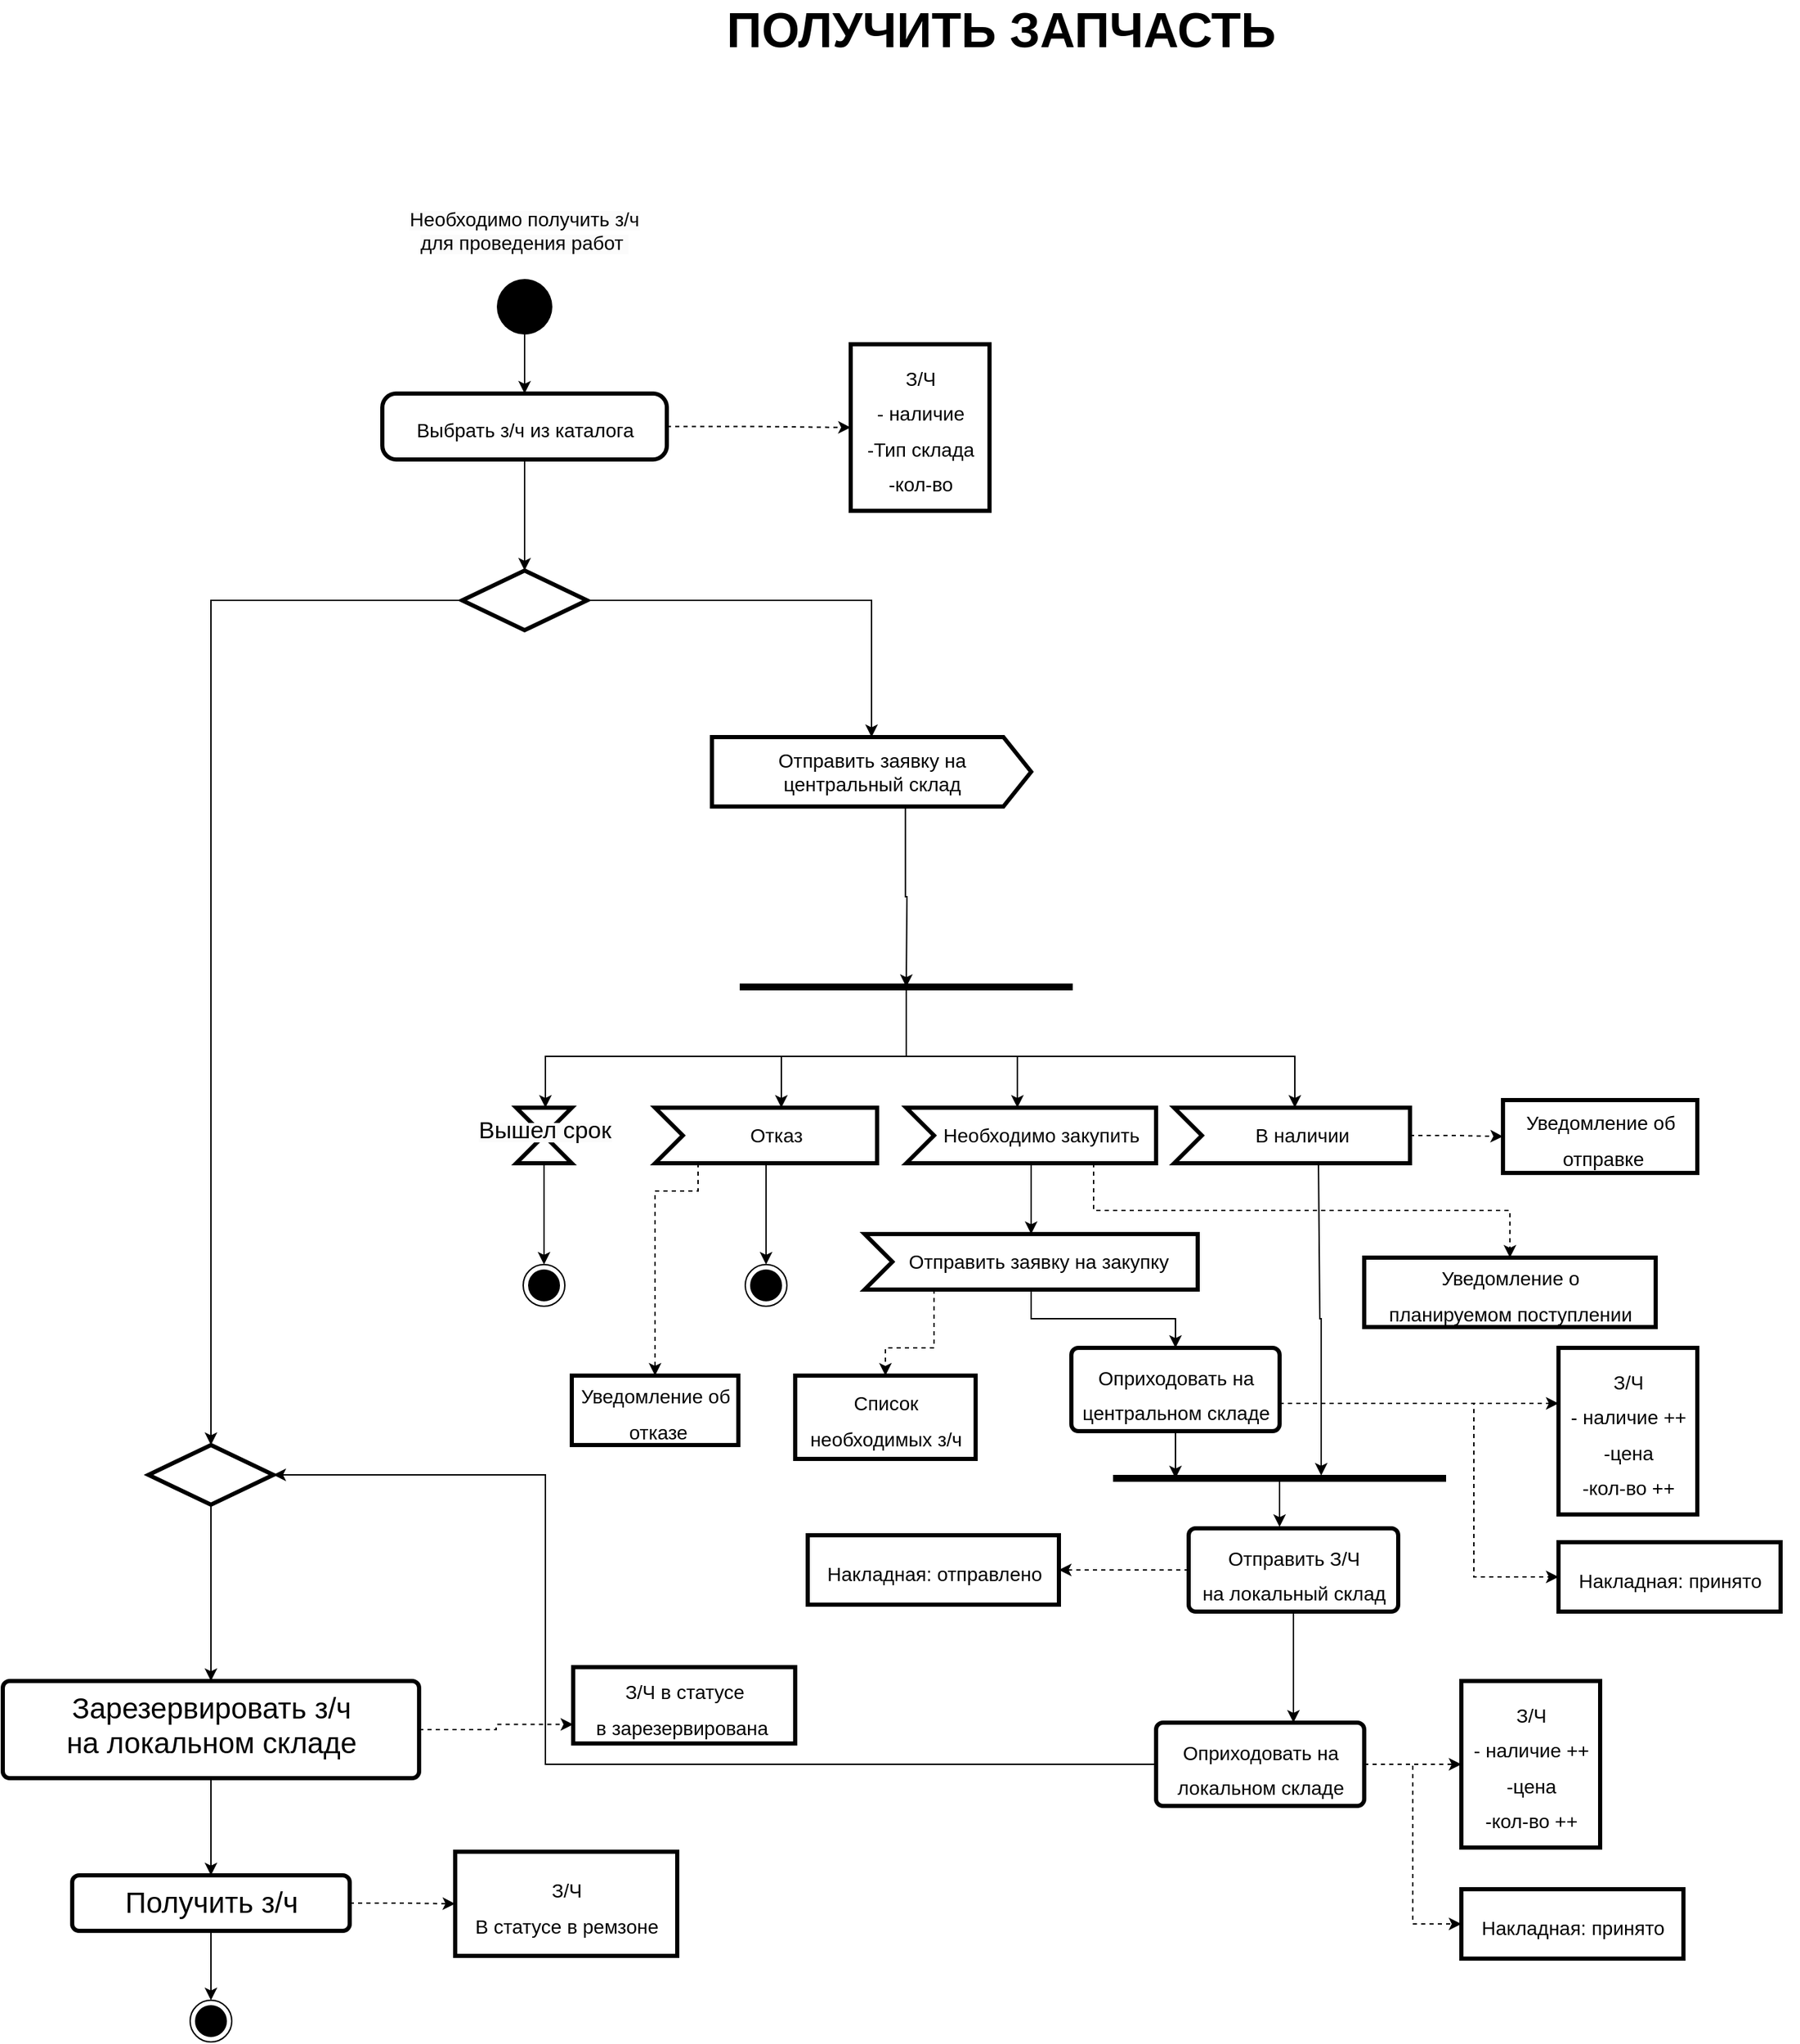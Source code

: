 <mxfile version="21.1.5" type="device">
  <diagram id="L_eO27g8xO3e6AlBjdV5" name="Страница 1">
    <mxGraphModel dx="2120" dy="1369" grid="1" gridSize="10" guides="1" tooltips="1" connect="1" arrows="1" fold="1" page="1" pageScale="1" pageWidth="3300" pageHeight="4681" math="0" shadow="0">
      <root>
        <mxCell id="0" />
        <mxCell id="1" parent="0" />
        <mxCell id="4W2xxH58dxy517J_MXTQ-5" value="&lt;font style=&quot;font-size: 35px;&quot;&gt;&lt;b&gt;ПОЛУЧИТЬ ЗАПЧАСТЬ&lt;/b&gt;&lt;/font&gt;" style="text;html=1;strokeColor=none;fillColor=none;align=center;verticalAlign=middle;whiteSpace=wrap;rounded=0;strokeWidth=3;" vertex="1" parent="1">
          <mxGeometry x="1075" y="330" width="1149" height="40" as="geometry" />
        </mxCell>
        <mxCell id="4W2xxH58dxy517J_MXTQ-17" value="" style="edgeStyle=orthogonalEdgeStyle;rounded=0;orthogonalLoop=1;jettySize=auto;html=1;" edge="1" parent="1" source="4W2xxH58dxy517J_MXTQ-6" target="4W2xxH58dxy517J_MXTQ-14">
          <mxGeometry relative="1" as="geometry" />
        </mxCell>
        <mxCell id="4W2xxH58dxy517J_MXTQ-6" value="" style="ellipse;fillColor=#000000;strokeColor=none;" vertex="1" parent="1">
          <mxGeometry x="1286" y="530" width="40" height="40" as="geometry" />
        </mxCell>
        <mxCell id="4W2xxH58dxy517J_MXTQ-11" value="&lt;span style=&quot;color: rgb(0, 0, 0); font-family: Helvetica; font-style: normal; font-variant-ligatures: normal; font-variant-caps: normal; font-weight: 400; letter-spacing: normal; orphans: 2; text-indent: 0px; text-transform: none; widows: 2; word-spacing: 0px; -webkit-text-stroke-width: 0px; background-color: rgb(251, 251, 251); text-decoration-thickness: initial; text-decoration-style: initial; text-decoration-color: initial; float: none; display: inline !important;&quot;&gt;&lt;font style=&quot;font-size: 14px;&quot;&gt;Необходимо получить з/ч для проведения работ&amp;nbsp;&lt;/font&gt;&lt;/span&gt;" style="text;whiteSpace=wrap;html=1;align=center;" vertex="1" parent="1">
          <mxGeometry x="1216" y="472" width="180" height="40" as="geometry" />
        </mxCell>
        <mxCell id="4W2xxH58dxy517J_MXTQ-31" style="edgeStyle=orthogonalEdgeStyle;rounded=0;orthogonalLoop=1;jettySize=auto;html=1;dashed=1;" edge="1" parent="1" source="4W2xxH58dxy517J_MXTQ-14" target="4W2xxH58dxy517J_MXTQ-30">
          <mxGeometry relative="1" as="geometry" />
        </mxCell>
        <mxCell id="4W2xxH58dxy517J_MXTQ-33" style="edgeStyle=orthogonalEdgeStyle;rounded=0;orthogonalLoop=1;jettySize=auto;html=1;entryX=0.5;entryY=0;entryDx=0;entryDy=0;" edge="1" parent="1" source="4W2xxH58dxy517J_MXTQ-14" target="4W2xxH58dxy517J_MXTQ-32">
          <mxGeometry relative="1" as="geometry" />
        </mxCell>
        <mxCell id="4W2xxH58dxy517J_MXTQ-14" value="&lt;font style=&quot;font-size: 14px;&quot;&gt;Выбрать з/ч из каталога&lt;/font&gt;" style="html=1;dashed=0;rounded=1;absoluteArcSize=1;arcSize=20;verticalAlign=middle;align=center;fontSize=21;strokeWidth=3;" vertex="1" parent="1">
          <mxGeometry x="1203.5" y="612.5" width="205" height="47.5" as="geometry" />
        </mxCell>
        <mxCell id="4W2xxH58dxy517J_MXTQ-113" style="edgeStyle=orthogonalEdgeStyle;rounded=0;orthogonalLoop=1;jettySize=auto;html=1;entryX=0.5;entryY=0;entryDx=0;entryDy=0;" edge="1" parent="1" source="4W2xxH58dxy517J_MXTQ-19" target="4W2xxH58dxy517J_MXTQ-111">
          <mxGeometry relative="1" as="geometry" />
        </mxCell>
        <mxCell id="4W2xxH58dxy517J_MXTQ-139" style="edgeStyle=orthogonalEdgeStyle;rounded=0;orthogonalLoop=1;jettySize=auto;html=1;entryX=0;entryY=0.75;entryDx=0;entryDy=0;dashed=1;" edge="1" parent="1" source="4W2xxH58dxy517J_MXTQ-19" target="4W2xxH58dxy517J_MXTQ-131">
          <mxGeometry relative="1" as="geometry" />
        </mxCell>
        <mxCell id="4W2xxH58dxy517J_MXTQ-19" value="Зарезервировать з/ч&lt;br&gt;на локальном складе" style="html=1;align=center;verticalAlign=top;rounded=1;absoluteArcSize=1;arcSize=10;dashed=0;fontSize=21;strokeWidth=3;" vertex="1" parent="1">
          <mxGeometry x="930" y="1540" width="300" height="70" as="geometry" />
        </mxCell>
        <mxCell id="4W2xxH58dxy517J_MXTQ-20" value="Отправить заявку на &lt;br&gt;центральный склад" style="html=1;shape=mxgraph.infographic.ribbonSimple;notch1=0;notch2=20;align=center;verticalAlign=middle;fontSize=14;fontStyle=0;fillColor=#FFFFFF;strokeWidth=3;" vertex="1" parent="1">
          <mxGeometry x="1441" y="860" width="230" height="50" as="geometry" />
        </mxCell>
        <mxCell id="4W2xxH58dxy517J_MXTQ-30" value="&lt;font style=&quot;font-size: 14px;&quot;&gt;З/Ч&lt;br&gt;- наличие&lt;br&gt;-Тип склада&lt;br&gt;-кол-во&lt;/font&gt;" style="html=1;fontSize=21;strokeWidth=3;" vertex="1" parent="1">
          <mxGeometry x="1541" y="577" width="100" height="120" as="geometry" />
        </mxCell>
        <mxCell id="4W2xxH58dxy517J_MXTQ-35" style="edgeStyle=orthogonalEdgeStyle;rounded=0;orthogonalLoop=1;jettySize=auto;html=1;" edge="1" parent="1" source="4W2xxH58dxy517J_MXTQ-32" target="4W2xxH58dxy517J_MXTQ-20">
          <mxGeometry relative="1" as="geometry" />
        </mxCell>
        <mxCell id="4W2xxH58dxy517J_MXTQ-94" style="edgeStyle=orthogonalEdgeStyle;rounded=0;orthogonalLoop=1;jettySize=auto;html=1;entryX=0.5;entryY=0;entryDx=0;entryDy=0;" edge="1" parent="1" source="4W2xxH58dxy517J_MXTQ-32" target="4W2xxH58dxy517J_MXTQ-72">
          <mxGeometry relative="1" as="geometry" />
        </mxCell>
        <mxCell id="4W2xxH58dxy517J_MXTQ-32" value="" style="rhombus;fontSize=21;strokeWidth=3;" vertex="1" parent="1">
          <mxGeometry x="1261" y="740" width="90" height="43" as="geometry" />
        </mxCell>
        <mxCell id="4W2xxH58dxy517J_MXTQ-36" value="" style="endArrow=none;startArrow=none;endFill=0;startFill=0;endSize=8;html=1;verticalAlign=bottom;labelBackgroundColor=none;strokeWidth=5;rounded=0;fontSize=21;" edge="1" parent="1">
          <mxGeometry width="160" relative="1" as="geometry">
            <mxPoint x="1461" y="1040" as="sourcePoint" />
            <mxPoint x="1701" y="1040" as="targetPoint" />
            <Array as="points">
              <mxPoint x="1646" y="1040" />
            </Array>
          </mxGeometry>
        </mxCell>
        <mxCell id="4W2xxH58dxy517J_MXTQ-71" style="edgeStyle=orthogonalEdgeStyle;rounded=0;orthogonalLoop=1;jettySize=auto;html=1;" edge="1" parent="1" source="4W2xxH58dxy517J_MXTQ-37" target="4W2xxH58dxy517J_MXTQ-67">
          <mxGeometry relative="1" as="geometry" />
        </mxCell>
        <mxCell id="4W2xxH58dxy517J_MXTQ-37" value="" style="shape=collate;whiteSpace=wrap;html=1;fontSize=21;strokeWidth=3;" vertex="1" parent="1">
          <mxGeometry x="1300" y="1127" width="40" height="40" as="geometry" />
        </mxCell>
        <mxCell id="4W2xxH58dxy517J_MXTQ-39" value="&lt;span style=&quot;color: rgb(0, 0, 0); font-family: Helvetica; font-style: normal; font-variant-ligatures: normal; font-variant-caps: normal; font-weight: 400; letter-spacing: normal; orphans: 2; text-align: center; text-indent: 0px; text-transform: none; widows: 2; word-spacing: 0px; -webkit-text-stroke-width: 0px; background-color: rgb(251, 251, 251); text-decoration-thickness: initial; text-decoration-style: initial; text-decoration-color: initial; float: none; display: inline !important;&quot;&gt;&lt;font style=&quot;font-size: 17px;&quot;&gt;Вышел срок&lt;/font&gt;&lt;/span&gt;" style="text;whiteSpace=wrap;html=1;" vertex="1" parent="1">
          <mxGeometry x="1271" y="1127" width="150" height="50" as="geometry" />
        </mxCell>
        <mxCell id="4W2xxH58dxy517J_MXTQ-78" style="edgeStyle=orthogonalEdgeStyle;rounded=0;orthogonalLoop=1;jettySize=auto;html=1;entryX=0;entryY=0.5;entryDx=0;entryDy=0;dashed=1;" edge="1" parent="1" source="4W2xxH58dxy517J_MXTQ-40" target="4W2xxH58dxy517J_MXTQ-75">
          <mxGeometry relative="1" as="geometry" />
        </mxCell>
        <mxCell id="4W2xxH58dxy517J_MXTQ-40" value="В наличии" style="html=1;shape=mxgraph.infographic.ribbonSimple;notch1=20;notch2=0;align=center;verticalAlign=middle;fontSize=14;fontStyle=0;fillColor=#FFFFFF;flipH=0;spacingRight=0;spacingLeft=14;strokeWidth=3;" vertex="1" parent="1">
          <mxGeometry x="1774" y="1127" width="170" height="40" as="geometry" />
        </mxCell>
        <mxCell id="4W2xxH58dxy517J_MXTQ-69" style="edgeStyle=orthogonalEdgeStyle;rounded=0;orthogonalLoop=1;jettySize=auto;html=1;entryX=0.5;entryY=0;entryDx=0;entryDy=0;" edge="1" parent="1" source="4W2xxH58dxy517J_MXTQ-43" target="4W2xxH58dxy517J_MXTQ-68">
          <mxGeometry relative="1" as="geometry" />
        </mxCell>
        <mxCell id="4W2xxH58dxy517J_MXTQ-77" style="edgeStyle=orthogonalEdgeStyle;rounded=0;orthogonalLoop=1;jettySize=auto;html=1;dashed=1;" edge="1" parent="1" source="4W2xxH58dxy517J_MXTQ-43" target="4W2xxH58dxy517J_MXTQ-76">
          <mxGeometry relative="1" as="geometry">
            <Array as="points">
              <mxPoint x="1431" y="1187" />
              <mxPoint x="1400" y="1187" />
            </Array>
          </mxGeometry>
        </mxCell>
        <mxCell id="4W2xxH58dxy517J_MXTQ-43" value="Отказ" style="html=1;shape=mxgraph.infographic.ribbonSimple;notch1=20;notch2=0;align=center;verticalAlign=middle;fontSize=14;fontStyle=0;fillColor=#FFFFFF;flipH=0;spacingRight=0;spacingLeft=14;strokeWidth=3;" vertex="1" parent="1">
          <mxGeometry x="1400" y="1127" width="160" height="40" as="geometry" />
        </mxCell>
        <mxCell id="4W2xxH58dxy517J_MXTQ-48" style="edgeStyle=orthogonalEdgeStyle;rounded=0;orthogonalLoop=1;jettySize=auto;html=1;entryX=0.5;entryY=0;entryDx=0;entryDy=0;" edge="1" parent="1">
          <mxGeometry relative="1" as="geometry">
            <mxPoint x="1611" y="1040" as="sourcePoint" />
            <mxPoint x="1861" y="1127" as="targetPoint" />
            <Array as="points">
              <mxPoint x="1581" y="1040" />
              <mxPoint x="1581" y="1090" />
              <mxPoint x="1861" y="1090" />
            </Array>
          </mxGeometry>
        </mxCell>
        <mxCell id="4W2xxH58dxy517J_MXTQ-49" style="edgeStyle=orthogonalEdgeStyle;rounded=0;orthogonalLoop=1;jettySize=auto;html=1;" edge="1" parent="1">
          <mxGeometry relative="1" as="geometry">
            <mxPoint x="1611" y="1040" as="sourcePoint" />
            <mxPoint x="1661.091" y="1127" as="targetPoint" />
            <Array as="points">
              <mxPoint x="1581" y="1040" />
              <mxPoint x="1581" y="1090" />
              <mxPoint x="1661" y="1090" />
            </Array>
          </mxGeometry>
        </mxCell>
        <mxCell id="4W2xxH58dxy517J_MXTQ-50" style="edgeStyle=orthogonalEdgeStyle;rounded=0;orthogonalLoop=1;jettySize=auto;html=1;" edge="1" parent="1">
          <mxGeometry relative="1" as="geometry">
            <mxPoint x="1611" y="1040" as="sourcePoint" />
            <mxPoint x="1491" y="1127" as="targetPoint" />
            <Array as="points">
              <mxPoint x="1581" y="1040" />
              <mxPoint x="1581" y="1090" />
              <mxPoint x="1491" y="1090" />
              <mxPoint x="1491" y="1127" />
            </Array>
          </mxGeometry>
        </mxCell>
        <mxCell id="4W2xxH58dxy517J_MXTQ-52" style="edgeStyle=orthogonalEdgeStyle;rounded=0;orthogonalLoop=1;jettySize=auto;html=1;" edge="1" parent="1">
          <mxGeometry relative="1" as="geometry">
            <mxPoint x="1471" y="1040" as="sourcePoint" />
            <mxPoint x="1321" y="1126.97" as="targetPoint" />
            <Array as="points">
              <mxPoint x="1581" y="1040" />
              <mxPoint x="1581" y="1090" />
              <mxPoint x="1321" y="1090" />
            </Array>
          </mxGeometry>
        </mxCell>
        <mxCell id="4W2xxH58dxy517J_MXTQ-60" style="edgeStyle=orthogonalEdgeStyle;rounded=0;orthogonalLoop=1;jettySize=auto;html=1;entryX=0;entryY=0;entryDx=120;entryDy=0;entryPerimeter=0;" edge="1" parent="1" source="4W2xxH58dxy517J_MXTQ-53" target="4W2xxH58dxy517J_MXTQ-58">
          <mxGeometry relative="1" as="geometry" />
        </mxCell>
        <mxCell id="4W2xxH58dxy517J_MXTQ-53" value="Необходимо закупить" style="html=1;shape=mxgraph.infographic.ribbonSimple;notch1=20;notch2=0;align=center;verticalAlign=middle;fontSize=14;fontStyle=0;fillColor=#FFFFFF;flipH=0;spacingRight=0;spacingLeft=14;strokeWidth=3;" vertex="1" parent="1">
          <mxGeometry x="1581" y="1127" width="180" height="40" as="geometry" />
        </mxCell>
        <mxCell id="4W2xxH58dxy517J_MXTQ-56" style="edgeStyle=orthogonalEdgeStyle;rounded=0;orthogonalLoop=1;jettySize=auto;html=1;exitX=0.606;exitY=0.969;exitDx=0;exitDy=0;exitPerimeter=0;" edge="1" parent="1" source="4W2xxH58dxy517J_MXTQ-20">
          <mxGeometry relative="1" as="geometry">
            <mxPoint x="1561" y="911.5" as="sourcePoint" />
            <mxPoint x="1581" y="1040" as="targetPoint" />
          </mxGeometry>
        </mxCell>
        <mxCell id="4W2xxH58dxy517J_MXTQ-80" style="edgeStyle=orthogonalEdgeStyle;rounded=0;orthogonalLoop=1;jettySize=auto;html=1;dashed=1;" edge="1" parent="1" source="4W2xxH58dxy517J_MXTQ-58" target="4W2xxH58dxy517J_MXTQ-79">
          <mxGeometry relative="1" as="geometry">
            <Array as="points">
              <mxPoint x="1601" y="1300" />
              <mxPoint x="1566" y="1300" />
            </Array>
          </mxGeometry>
        </mxCell>
        <mxCell id="4W2xxH58dxy517J_MXTQ-82" style="edgeStyle=orthogonalEdgeStyle;rounded=0;orthogonalLoop=1;jettySize=auto;html=1;dashed=1;exitX=0;exitY=0;exitDx=135;exitDy=40;exitPerimeter=0;" edge="1" parent="1" source="4W2xxH58dxy517J_MXTQ-53" target="4W2xxH58dxy517J_MXTQ-81">
          <mxGeometry relative="1" as="geometry" />
        </mxCell>
        <mxCell id="4W2xxH58dxy517J_MXTQ-121" style="edgeStyle=orthogonalEdgeStyle;rounded=0;orthogonalLoop=1;jettySize=auto;html=1;" edge="1" parent="1" source="4W2xxH58dxy517J_MXTQ-58" target="4W2xxH58dxy517J_MXTQ-97">
          <mxGeometry relative="1" as="geometry" />
        </mxCell>
        <mxCell id="4W2xxH58dxy517J_MXTQ-58" value="Отправить заявку на закупку&amp;nbsp;" style="html=1;shape=mxgraph.infographic.ribbonSimple;notch1=20;notch2=0;align=center;verticalAlign=middle;fontSize=14;fontStyle=0;fillColor=#FFFFFF;flipH=0;spacingRight=0;spacingLeft=14;strokeWidth=3;" vertex="1" parent="1">
          <mxGeometry x="1551" y="1218" width="240" height="40" as="geometry" />
        </mxCell>
        <mxCell id="4W2xxH58dxy517J_MXTQ-106" style="edgeStyle=orthogonalEdgeStyle;rounded=0;orthogonalLoop=1;jettySize=auto;html=1;entryX=0;entryY=0.5;entryDx=0;entryDy=0;dashed=1;" edge="1" parent="1" source="4W2xxH58dxy517J_MXTQ-59" target="4W2xxH58dxy517J_MXTQ-104">
          <mxGeometry relative="1" as="geometry" />
        </mxCell>
        <mxCell id="4W2xxH58dxy517J_MXTQ-107" style="edgeStyle=orthogonalEdgeStyle;rounded=0;orthogonalLoop=1;jettySize=auto;html=1;entryX=0;entryY=0.5;entryDx=0;entryDy=0;dashed=1;" edge="1" parent="1" source="4W2xxH58dxy517J_MXTQ-59" target="4W2xxH58dxy517J_MXTQ-105">
          <mxGeometry relative="1" as="geometry" />
        </mxCell>
        <mxCell id="4W2xxH58dxy517J_MXTQ-110" style="edgeStyle=orthogonalEdgeStyle;rounded=0;orthogonalLoop=1;jettySize=auto;html=1;entryX=1;entryY=0.5;entryDx=0;entryDy=0;" edge="1" parent="1" source="4W2xxH58dxy517J_MXTQ-59" target="4W2xxH58dxy517J_MXTQ-72">
          <mxGeometry relative="1" as="geometry">
            <Array as="points">
              <mxPoint x="1321" y="1600" />
              <mxPoint x="1321" y="1391" />
            </Array>
          </mxGeometry>
        </mxCell>
        <mxCell id="4W2xxH58dxy517J_MXTQ-59" value="&lt;font style=&quot;font-size: 14px;&quot;&gt;Оприходовать на &lt;br&gt;локальном складе&lt;/font&gt;" style="html=1;align=center;verticalAlign=top;rounded=1;absoluteArcSize=1;arcSize=10;dashed=0;fontSize=21;strokeWidth=3;" vertex="1" parent="1">
          <mxGeometry x="1761" y="1570" width="150" height="60" as="geometry" />
        </mxCell>
        <mxCell id="4W2xxH58dxy517J_MXTQ-61" value="" style="endArrow=none;startArrow=none;endFill=0;startFill=0;endSize=8;html=1;verticalAlign=bottom;labelBackgroundColor=none;strokeWidth=5;rounded=0;fontSize=21;" edge="1" parent="1">
          <mxGeometry width="160" relative="1" as="geometry">
            <mxPoint x="1730" y="1394" as="sourcePoint" />
            <mxPoint x="1970" y="1394" as="targetPoint" />
            <Array as="points">
              <mxPoint x="1915" y="1394" />
            </Array>
          </mxGeometry>
        </mxCell>
        <mxCell id="4W2xxH58dxy517J_MXTQ-67" value="" style="ellipse;html=1;shape=endState;fillColor=#000000;strokeColor=#000000;fontSize=21;" vertex="1" parent="1">
          <mxGeometry x="1305" y="1240" width="30" height="30" as="geometry" />
        </mxCell>
        <mxCell id="4W2xxH58dxy517J_MXTQ-68" value="" style="ellipse;html=1;shape=endState;fillColor=#000000;strokeColor=#000000;fontSize=21;" vertex="1" parent="1">
          <mxGeometry x="1465" y="1240" width="30" height="30" as="geometry" />
        </mxCell>
        <mxCell id="4W2xxH58dxy517J_MXTQ-95" style="edgeStyle=orthogonalEdgeStyle;rounded=0;orthogonalLoop=1;jettySize=auto;html=1;entryX=0.5;entryY=0;entryDx=0;entryDy=0;" edge="1" parent="1" source="4W2xxH58dxy517J_MXTQ-72" target="4W2xxH58dxy517J_MXTQ-19">
          <mxGeometry relative="1" as="geometry" />
        </mxCell>
        <mxCell id="4W2xxH58dxy517J_MXTQ-72" value="" style="rhombus;fontSize=21;strokeWidth=3;" vertex="1" parent="1">
          <mxGeometry x="1035" y="1370" width="90" height="43" as="geometry" />
        </mxCell>
        <mxCell id="4W2xxH58dxy517J_MXTQ-75" value="&lt;font style=&quot;font-size: 14px;&quot;&gt;Уведомление об&lt;br&gt;&amp;nbsp;отправке&lt;/font&gt;" style="html=1;fontSize=21;strokeWidth=3;" vertex="1" parent="1">
          <mxGeometry x="2011" y="1121.5" width="140" height="52.5" as="geometry" />
        </mxCell>
        <mxCell id="4W2xxH58dxy517J_MXTQ-76" value="&lt;font style=&quot;font-size: 14px;&quot;&gt;Уведомление об&lt;br&gt;&amp;nbsp;отказе&lt;/font&gt;" style="html=1;fontSize=21;strokeWidth=3;" vertex="1" parent="1">
          <mxGeometry x="1340" y="1320" width="120" height="50" as="geometry" />
        </mxCell>
        <mxCell id="4W2xxH58dxy517J_MXTQ-79" value="&lt;font style=&quot;font-size: 14px;&quot;&gt;Список &lt;br&gt;необходимых з/ч&lt;/font&gt;" style="html=1;fontSize=21;strokeWidth=3;" vertex="1" parent="1">
          <mxGeometry x="1501" y="1320" width="130" height="60" as="geometry" />
        </mxCell>
        <mxCell id="4W2xxH58dxy517J_MXTQ-81" value="&lt;font style=&quot;font-size: 14px;&quot;&gt;Уведомление о&lt;br&gt;&amp;nbsp;планируемом поступлении&amp;nbsp;&lt;/font&gt;" style="html=1;fontSize=21;strokeWidth=3;" vertex="1" parent="1">
          <mxGeometry x="1911" y="1235" width="210" height="50" as="geometry" />
        </mxCell>
        <mxCell id="4W2xxH58dxy517J_MXTQ-83" value="&lt;font style=&quot;font-size: 14px;&quot;&gt;З/Ч&lt;br&gt;- наличие ++&lt;br&gt;-цена&lt;br&gt;-кол-во ++&lt;/font&gt;" style="html=1;fontSize=21;strokeWidth=3;" vertex="1" parent="1">
          <mxGeometry x="2051" y="1300" width="100" height="120" as="geometry" />
        </mxCell>
        <mxCell id="4W2xxH58dxy517J_MXTQ-84" value="&lt;font style=&quot;font-size: 14px;&quot;&gt;Накладная: принято&lt;/font&gt;" style="html=1;fontSize=21;strokeWidth=3;" vertex="1" parent="1">
          <mxGeometry x="2051" y="1440" width="160" height="50" as="geometry" />
        </mxCell>
        <mxCell id="4W2xxH58dxy517J_MXTQ-98" style="edgeStyle=orthogonalEdgeStyle;rounded=0;orthogonalLoop=1;jettySize=auto;html=1;dashed=1;" edge="1" parent="1" source="4W2xxH58dxy517J_MXTQ-97" target="4W2xxH58dxy517J_MXTQ-83">
          <mxGeometry relative="1" as="geometry">
            <Array as="points">
              <mxPoint x="1991" y="1340" />
              <mxPoint x="1991" y="1340" />
            </Array>
          </mxGeometry>
        </mxCell>
        <mxCell id="4W2xxH58dxy517J_MXTQ-99" style="edgeStyle=orthogonalEdgeStyle;rounded=0;orthogonalLoop=1;jettySize=auto;html=1;entryX=0;entryY=0.5;entryDx=0;entryDy=0;dashed=1;" edge="1" parent="1" source="4W2xxH58dxy517J_MXTQ-97" target="4W2xxH58dxy517J_MXTQ-84">
          <mxGeometry relative="1" as="geometry">
            <Array as="points">
              <mxPoint x="1990" y="1340" />
              <mxPoint x="1990" y="1465" />
            </Array>
          </mxGeometry>
        </mxCell>
        <mxCell id="4W2xxH58dxy517J_MXTQ-97" value="&lt;font style=&quot;font-size: 14px;&quot;&gt;Оприходовать на &lt;br&gt;центральном складе&lt;/font&gt;" style="html=1;align=center;verticalAlign=top;rounded=1;absoluteArcSize=1;arcSize=10;dashed=0;fontSize=21;strokeWidth=3;" vertex="1" parent="1">
          <mxGeometry x="1700" y="1300" width="150" height="60" as="geometry" />
        </mxCell>
        <mxCell id="4W2xxH58dxy517J_MXTQ-104" value="&lt;font style=&quot;font-size: 14px;&quot;&gt;З/Ч&lt;br&gt;- наличие ++&lt;br&gt;-цена&lt;br&gt;-кол-во ++&lt;/font&gt;" style="html=1;fontSize=21;strokeWidth=3;" vertex="1" parent="1">
          <mxGeometry x="1981" y="1540" width="100" height="120" as="geometry" />
        </mxCell>
        <mxCell id="4W2xxH58dxy517J_MXTQ-105" value="&lt;font style=&quot;font-size: 14px;&quot;&gt;Накладная: принято&lt;/font&gt;" style="html=1;fontSize=21;strokeWidth=3;" vertex="1" parent="1">
          <mxGeometry x="1981" y="1690" width="160" height="50" as="geometry" />
        </mxCell>
        <mxCell id="4W2xxH58dxy517J_MXTQ-115" value="" style="edgeStyle=orthogonalEdgeStyle;rounded=0;orthogonalLoop=1;jettySize=auto;html=1;" edge="1" parent="1" source="4W2xxH58dxy517J_MXTQ-111" target="4W2xxH58dxy517J_MXTQ-114">
          <mxGeometry relative="1" as="geometry" />
        </mxCell>
        <mxCell id="4W2xxH58dxy517J_MXTQ-117" style="edgeStyle=orthogonalEdgeStyle;rounded=0;orthogonalLoop=1;jettySize=auto;html=1;entryX=0;entryY=0.5;entryDx=0;entryDy=0;dashed=1;" edge="1" parent="1" source="4W2xxH58dxy517J_MXTQ-111" target="4W2xxH58dxy517J_MXTQ-116">
          <mxGeometry relative="1" as="geometry" />
        </mxCell>
        <mxCell id="4W2xxH58dxy517J_MXTQ-111" value="Получить з/ч" style="html=1;align=center;verticalAlign=top;rounded=1;absoluteArcSize=1;arcSize=10;dashed=0;fontSize=21;strokeWidth=3;" vertex="1" parent="1">
          <mxGeometry x="980" y="1680" width="200" height="40" as="geometry" />
        </mxCell>
        <mxCell id="4W2xxH58dxy517J_MXTQ-114" value="" style="ellipse;html=1;shape=endState;fillColor=#000000;strokeColor=#000000;fontSize=21;" vertex="1" parent="1">
          <mxGeometry x="1065" y="1770" width="30" height="30" as="geometry" />
        </mxCell>
        <mxCell id="4W2xxH58dxy517J_MXTQ-116" value="&lt;font style=&quot;font-size: 14px;&quot;&gt;З/Ч&lt;br&gt;В статусе в ремзоне&lt;/font&gt;" style="html=1;fontSize=21;strokeWidth=3;" vertex="1" parent="1">
          <mxGeometry x="1256" y="1663" width="160" height="75" as="geometry" />
        </mxCell>
        <mxCell id="4W2xxH58dxy517J_MXTQ-128" style="edgeStyle=orthogonalEdgeStyle;rounded=0;orthogonalLoop=1;jettySize=auto;html=1;entryX=1;entryY=0.5;entryDx=0;entryDy=0;dashed=1;" edge="1" parent="1" source="4W2xxH58dxy517J_MXTQ-122" target="4W2xxH58dxy517J_MXTQ-127">
          <mxGeometry relative="1" as="geometry" />
        </mxCell>
        <mxCell id="4W2xxH58dxy517J_MXTQ-138" style="edgeStyle=orthogonalEdgeStyle;rounded=0;orthogonalLoop=1;jettySize=auto;html=1;entryX=0.66;entryY=0;entryDx=0;entryDy=0;entryPerimeter=0;" edge="1" parent="1" source="4W2xxH58dxy517J_MXTQ-122" target="4W2xxH58dxy517J_MXTQ-59">
          <mxGeometry relative="1" as="geometry" />
        </mxCell>
        <mxCell id="4W2xxH58dxy517J_MXTQ-122" value="&lt;font style=&quot;font-size: 14px;&quot;&gt;Отправить З/Ч&lt;br&gt;на локальный склад&lt;/font&gt;" style="html=1;align=center;verticalAlign=top;rounded=1;absoluteArcSize=1;arcSize=10;dashed=0;fontSize=21;strokeWidth=3;" vertex="1" parent="1">
          <mxGeometry x="1784.5" y="1430" width="151" height="60" as="geometry" />
        </mxCell>
        <mxCell id="4W2xxH58dxy517J_MXTQ-127" value="&lt;font style=&quot;font-size: 14px;&quot;&gt;Накладная: отправлено&lt;/font&gt;" style="html=1;fontSize=21;strokeWidth=3;" vertex="1" parent="1">
          <mxGeometry x="1510" y="1435" width="181" height="50" as="geometry" />
        </mxCell>
        <mxCell id="4W2xxH58dxy517J_MXTQ-131" value="&lt;font style=&quot;font-size: 14px;&quot;&gt;З/Ч в&amp;nbsp;статусе &lt;br&gt;в зарезервирована&amp;nbsp;&lt;/font&gt;" style="html=1;fontSize=21;strokeWidth=3;" vertex="1" parent="1">
          <mxGeometry x="1341" y="1530" width="160" height="55" as="geometry" />
        </mxCell>
        <mxCell id="4W2xxH58dxy517J_MXTQ-133" style="edgeStyle=orthogonalEdgeStyle;rounded=0;orthogonalLoop=1;jettySize=auto;html=1;" edge="1" parent="1">
          <mxGeometry relative="1" as="geometry">
            <mxPoint x="1775" y="1361" as="sourcePoint" />
            <mxPoint x="1775" y="1394" as="targetPoint" />
          </mxGeometry>
        </mxCell>
        <mxCell id="4W2xxH58dxy517J_MXTQ-136" style="edgeStyle=orthogonalEdgeStyle;rounded=0;orthogonalLoop=1;jettySize=auto;html=1;exitX=0.612;exitY=1.05;exitDx=0;exitDy=0;exitPerimeter=0;" edge="1" parent="1">
          <mxGeometry relative="1" as="geometry">
            <mxPoint x="1878.04" y="1168" as="sourcePoint" />
            <mxPoint x="1880" y="1392" as="targetPoint" />
            <Array as="points">
              <mxPoint x="1879" y="1279" />
              <mxPoint x="1880" y="1279" />
            </Array>
          </mxGeometry>
        </mxCell>
        <mxCell id="4W2xxH58dxy517J_MXTQ-137" style="edgeStyle=orthogonalEdgeStyle;rounded=0;orthogonalLoop=1;jettySize=auto;html=1;" edge="1" parent="1">
          <mxGeometry relative="1" as="geometry">
            <mxPoint x="1850" y="1396" as="sourcePoint" />
            <mxPoint x="1850" y="1429" as="targetPoint" />
          </mxGeometry>
        </mxCell>
      </root>
    </mxGraphModel>
  </diagram>
</mxfile>
